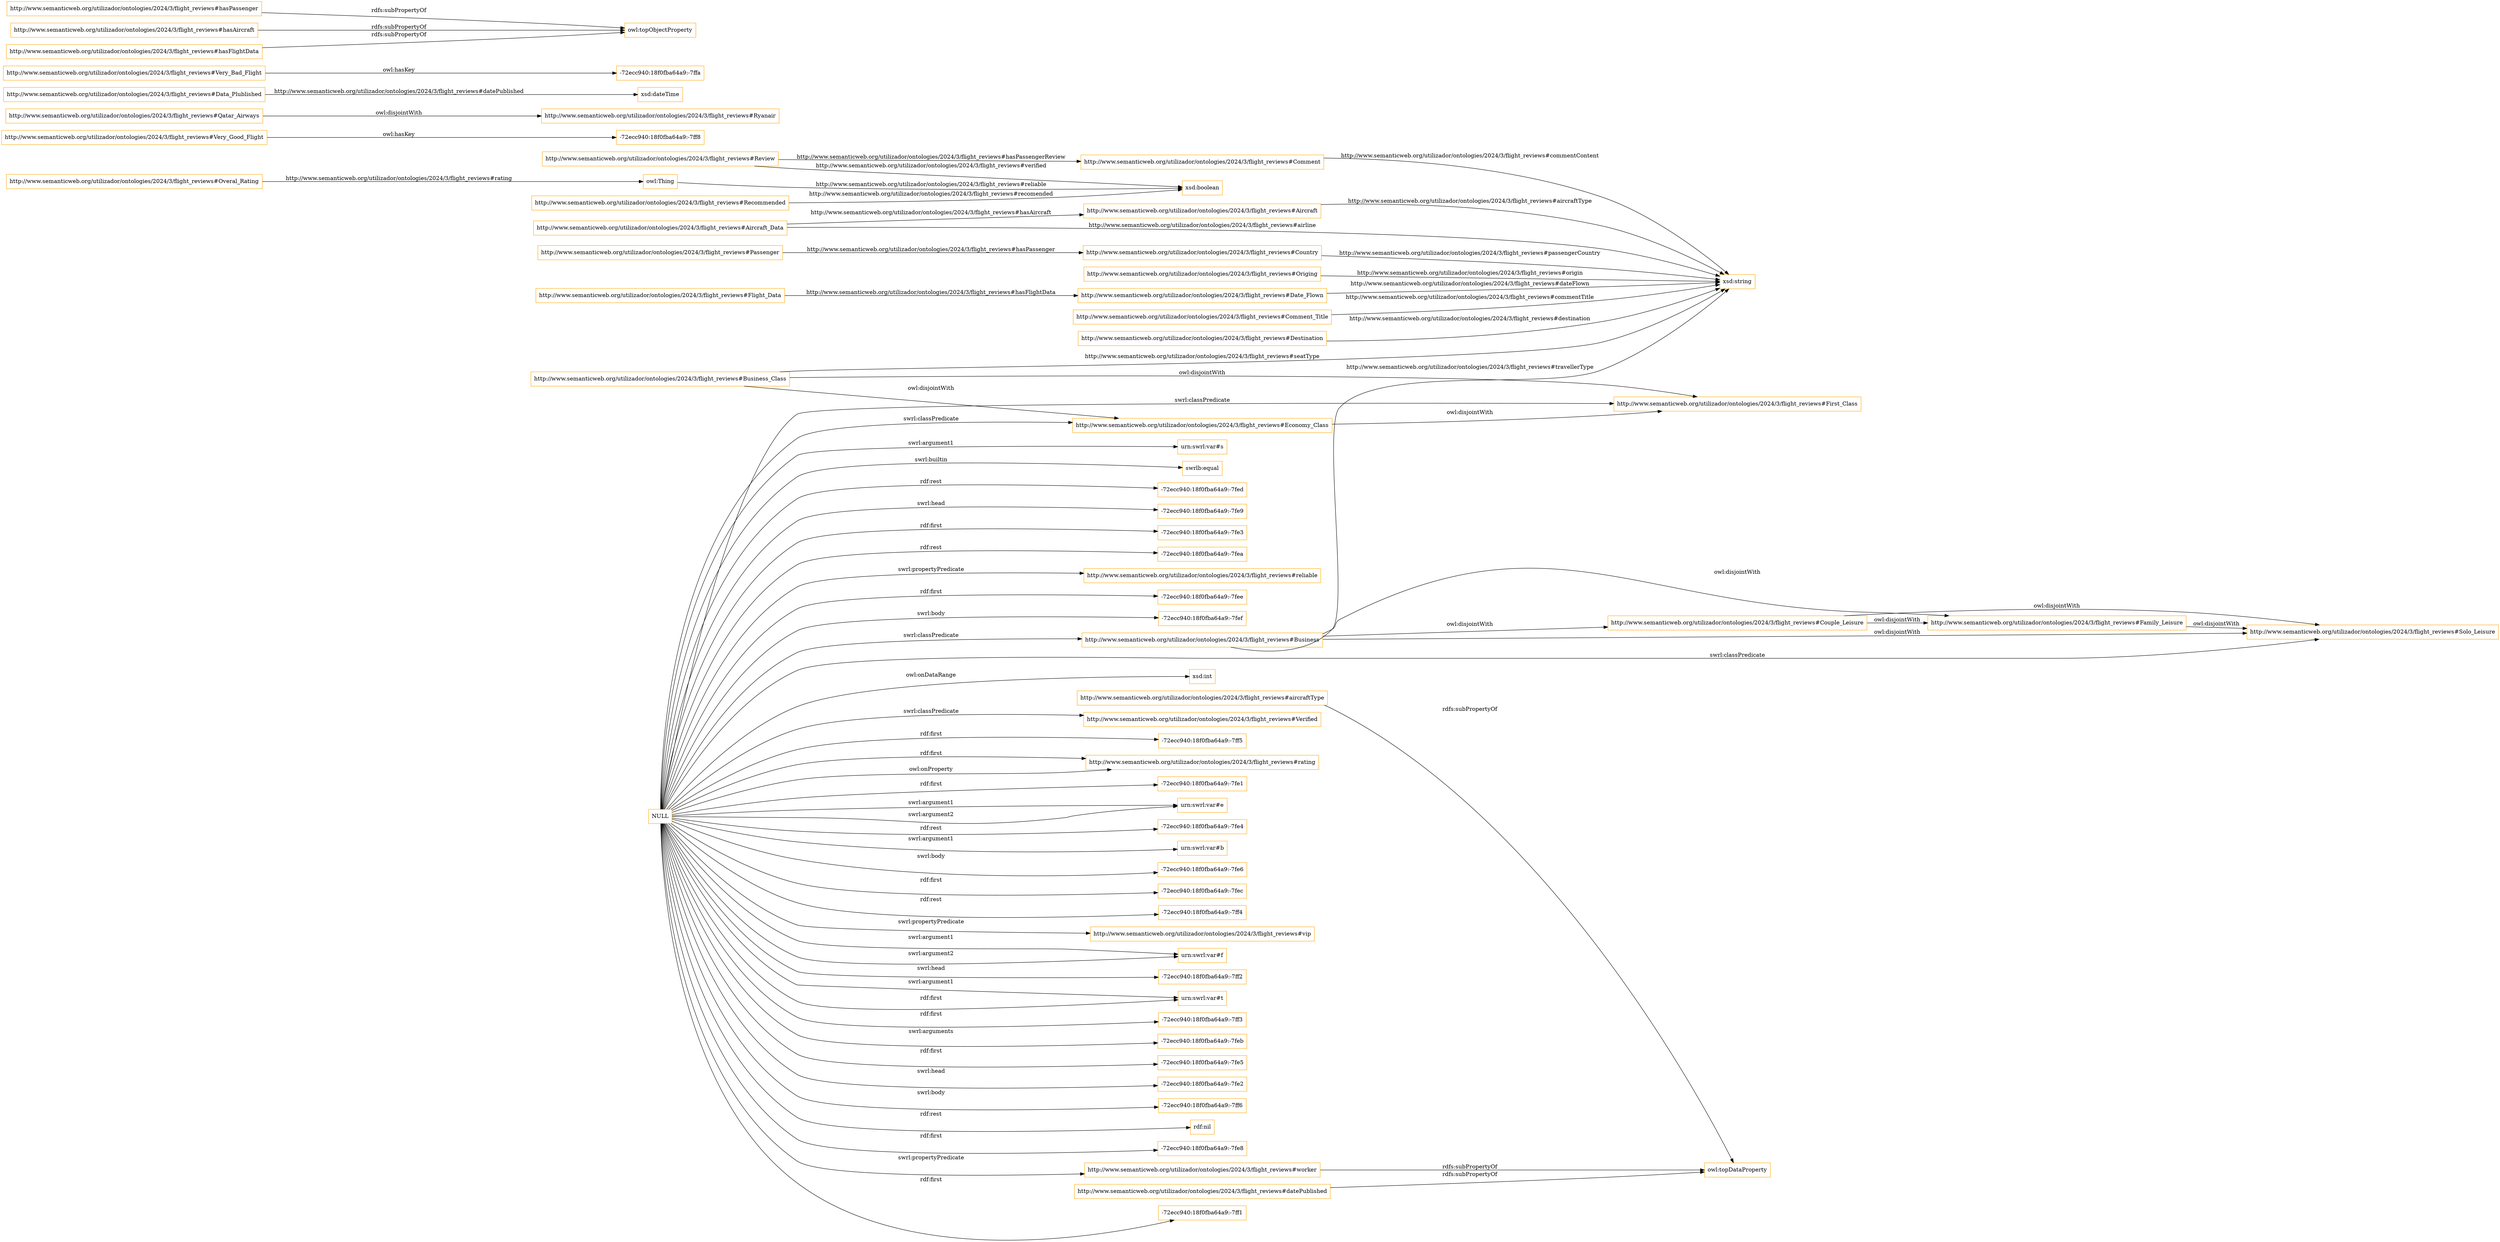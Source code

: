 digraph ar2dtool_diagram { 
rankdir=LR;
size="1501"
node [shape = rectangle, color="orange"]; "http://www.semanticweb.org/utilizador/ontologies/2024/3/flight_reviews#Overal_Rating" "http://www.semanticweb.org/utilizador/ontologies/2024/3/flight_reviews#Business" "http://www.semanticweb.org/utilizador/ontologies/2024/3/flight_reviews#Aircraft_Data" "http://www.semanticweb.org/utilizador/ontologies/2024/3/flight_reviews#Couple_Leisure" "http://www.semanticweb.org/utilizador/ontologies/2024/3/flight_reviews#Very_Good_Flight" "http://www.semanticweb.org/utilizador/ontologies/2024/3/flight_reviews#Review" "http://www.semanticweb.org/utilizador/ontologies/2024/3/flight_reviews#Ryanair" "http://www.semanticweb.org/utilizador/ontologies/2024/3/flight_reviews#Economy_Class" "http://www.semanticweb.org/utilizador/ontologies/2024/3/flight_reviews#Data_Plublished" "http://www.semanticweb.org/utilizador/ontologies/2024/3/flight_reviews#Country" "http://www.semanticweb.org/utilizador/ontologies/2024/3/flight_reviews#Comment" "http://www.semanticweb.org/utilizador/ontologies/2024/3/flight_reviews#Family_Leisure" "http://www.semanticweb.org/utilizador/ontologies/2024/3/flight_reviews#Flight_Data" "http://www.semanticweb.org/utilizador/ontologies/2024/3/flight_reviews#Date_Flown" "http://www.semanticweb.org/utilizador/ontologies/2024/3/flight_reviews#Solo_Leisure" "http://www.semanticweb.org/utilizador/ontologies/2024/3/flight_reviews#First_Class" "http://www.semanticweb.org/utilizador/ontologies/2024/3/flight_reviews#Verified" "http://www.semanticweb.org/utilizador/ontologies/2024/3/flight_reviews#Origing" "http://www.semanticweb.org/utilizador/ontologies/2024/3/flight_reviews#Business_Class" "http://www.semanticweb.org/utilizador/ontologies/2024/3/flight_reviews#Very_Bad_Flight" "http://www.semanticweb.org/utilizador/ontologies/2024/3/flight_reviews#Comment_Title" "http://www.semanticweb.org/utilizador/ontologies/2024/3/flight_reviews#Recommended" "http://www.semanticweb.org/utilizador/ontologies/2024/3/flight_reviews#Destination" "http://www.semanticweb.org/utilizador/ontologies/2024/3/flight_reviews#Passenger" "http://www.semanticweb.org/utilizador/ontologies/2024/3/flight_reviews#Qatar_Airways" "http://www.semanticweb.org/utilizador/ontologies/2024/3/flight_reviews#Aircraft" ; /*classes style*/
	"NULL" -> "-72ecc940:18f0fba64a9:-7ff5" [ label = "rdf:first" ];
	"NULL" -> "http://www.semanticweb.org/utilizador/ontologies/2024/3/flight_reviews#rating" [ label = "rdf:first" ];
	"NULL" -> "-72ecc940:18f0fba64a9:-7fe1" [ label = "rdf:first" ];
	"NULL" -> "urn:swrl:var#e" [ label = "swrl:argument1" ];
	"NULL" -> "-72ecc940:18f0fba64a9:-7fe4" [ label = "rdf:rest" ];
	"NULL" -> "urn:swrl:var#b" [ label = "swrl:argument1" ];
	"NULL" -> "-72ecc940:18f0fba64a9:-7fe6" [ label = "swrl:body" ];
	"NULL" -> "-72ecc940:18f0fba64a9:-7fec" [ label = "rdf:first" ];
	"NULL" -> "-72ecc940:18f0fba64a9:-7ff4" [ label = "rdf:rest" ];
	"NULL" -> "http://www.semanticweb.org/utilizador/ontologies/2024/3/flight_reviews#vip" [ label = "swrl:propertyPredicate" ];
	"NULL" -> "http://www.semanticweb.org/utilizador/ontologies/2024/3/flight_reviews#Verified" [ label = "swrl:classPredicate" ];
	"NULL" -> "urn:swrl:var#f" [ label = "swrl:argument1" ];
	"NULL" -> "urn:swrl:var#f" [ label = "swrl:argument2" ];
	"NULL" -> "-72ecc940:18f0fba64a9:-7ff2" [ label = "swrl:head" ];
	"NULL" -> "urn:swrl:var#t" [ label = "swrl:argument1" ];
	"NULL" -> "-72ecc940:18f0fba64a9:-7ff3" [ label = "rdf:first" ];
	"NULL" -> "-72ecc940:18f0fba64a9:-7feb" [ label = "swrl:arguments" ];
	"NULL" -> "http://www.semanticweb.org/utilizador/ontologies/2024/3/flight_reviews#Economy_Class" [ label = "swrl:classPredicate" ];
	"NULL" -> "urn:swrl:var#e" [ label = "swrl:argument2" ];
	"NULL" -> "http://www.semanticweb.org/utilizador/ontologies/2024/3/flight_reviews#First_Class" [ label = "swrl:classPredicate" ];
	"NULL" -> "-72ecc940:18f0fba64a9:-7fe5" [ label = "rdf:first" ];
	"NULL" -> "-72ecc940:18f0fba64a9:-7fe2" [ label = "swrl:head" ];
	"NULL" -> "-72ecc940:18f0fba64a9:-7ff6" [ label = "swrl:body" ];
	"NULL" -> "rdf:nil" [ label = "rdf:rest" ];
	"NULL" -> "-72ecc940:18f0fba64a9:-7fe8" [ label = "rdf:first" ];
	"NULL" -> "http://www.semanticweb.org/utilizador/ontologies/2024/3/flight_reviews#Solo_Leisure" [ label = "swrl:classPredicate" ];
	"NULL" -> "http://www.semanticweb.org/utilizador/ontologies/2024/3/flight_reviews#rating" [ label = "owl:onProperty" ];
	"NULL" -> "-72ecc940:18f0fba64a9:-7ff1" [ label = "rdf:first" ];
	"NULL" -> "urn:swrl:var#s" [ label = "swrl:argument1" ];
	"NULL" -> "swrlb:equal" [ label = "swrl:builtin" ];
	"NULL" -> "urn:swrl:var#t" [ label = "rdf:first" ];
	"NULL" -> "-72ecc940:18f0fba64a9:-7fed" [ label = "rdf:rest" ];
	"NULL" -> "http://www.semanticweb.org/utilizador/ontologies/2024/3/flight_reviews#Business" [ label = "swrl:classPredicate" ];
	"NULL" -> "-72ecc940:18f0fba64a9:-7fe9" [ label = "swrl:head" ];
	"NULL" -> "-72ecc940:18f0fba64a9:-7fe3" [ label = "rdf:first" ];
	"NULL" -> "-72ecc940:18f0fba64a9:-7fea" [ label = "rdf:rest" ];
	"NULL" -> "http://www.semanticweb.org/utilizador/ontologies/2024/3/flight_reviews#reliable" [ label = "swrl:propertyPredicate" ];
	"NULL" -> "-72ecc940:18f0fba64a9:-7fee" [ label = "rdf:first" ];
	"NULL" -> "-72ecc940:18f0fba64a9:-7fef" [ label = "swrl:body" ];
	"NULL" -> "http://www.semanticweb.org/utilizador/ontologies/2024/3/flight_reviews#worker" [ label = "swrl:propertyPredicate" ];
	"NULL" -> "xsd:int" [ label = "owl:onDataRange" ];
	"http://www.semanticweb.org/utilizador/ontologies/2024/3/flight_reviews#Business" -> "http://www.semanticweb.org/utilizador/ontologies/2024/3/flight_reviews#Solo_Leisure" [ label = "owl:disjointWith" ];
	"http://www.semanticweb.org/utilizador/ontologies/2024/3/flight_reviews#Business" -> "http://www.semanticweb.org/utilizador/ontologies/2024/3/flight_reviews#Family_Leisure" [ label = "owl:disjointWith" ];
	"http://www.semanticweb.org/utilizador/ontologies/2024/3/flight_reviews#Business" -> "http://www.semanticweb.org/utilizador/ontologies/2024/3/flight_reviews#Couple_Leisure" [ label = "owl:disjointWith" ];
	"http://www.semanticweb.org/utilizador/ontologies/2024/3/flight_reviews#hasPassenger" -> "owl:topObjectProperty" [ label = "rdfs:subPropertyOf" ];
	"http://www.semanticweb.org/utilizador/ontologies/2024/3/flight_reviews#Business_Class" -> "http://www.semanticweb.org/utilizador/ontologies/2024/3/flight_reviews#First_Class" [ label = "owl:disjointWith" ];
	"http://www.semanticweb.org/utilizador/ontologies/2024/3/flight_reviews#Business_Class" -> "http://www.semanticweb.org/utilizador/ontologies/2024/3/flight_reviews#Economy_Class" [ label = "owl:disjointWith" ];
	"http://www.semanticweb.org/utilizador/ontologies/2024/3/flight_reviews#Family_Leisure" -> "http://www.semanticweb.org/utilizador/ontologies/2024/3/flight_reviews#Solo_Leisure" [ label = "owl:disjointWith" ];
	"http://www.semanticweb.org/utilizador/ontologies/2024/3/flight_reviews#aircraftType" -> "owl:topDataProperty" [ label = "rdfs:subPropertyOf" ];
	"http://www.semanticweb.org/utilizador/ontologies/2024/3/flight_reviews#worker" -> "owl:topDataProperty" [ label = "rdfs:subPropertyOf" ];
	"http://www.semanticweb.org/utilizador/ontologies/2024/3/flight_reviews#Economy_Class" -> "http://www.semanticweb.org/utilizador/ontologies/2024/3/flight_reviews#First_Class" [ label = "owl:disjointWith" ];
	"http://www.semanticweb.org/utilizador/ontologies/2024/3/flight_reviews#Very_Good_Flight" -> "-72ecc940:18f0fba64a9:-7ff8" [ label = "owl:hasKey" ];
	"http://www.semanticweb.org/utilizador/ontologies/2024/3/flight_reviews#hasAircraft" -> "owl:topObjectProperty" [ label = "rdfs:subPropertyOf" ];
	"http://www.semanticweb.org/utilizador/ontologies/2024/3/flight_reviews#Qatar_Airways" -> "http://www.semanticweb.org/utilizador/ontologies/2024/3/flight_reviews#Ryanair" [ label = "owl:disjointWith" ];
	"http://www.semanticweb.org/utilizador/ontologies/2024/3/flight_reviews#Couple_Leisure" -> "http://www.semanticweb.org/utilizador/ontologies/2024/3/flight_reviews#Solo_Leisure" [ label = "owl:disjointWith" ];
	"http://www.semanticweb.org/utilizador/ontologies/2024/3/flight_reviews#Couple_Leisure" -> "http://www.semanticweb.org/utilizador/ontologies/2024/3/flight_reviews#Family_Leisure" [ label = "owl:disjointWith" ];
	"http://www.semanticweb.org/utilizador/ontologies/2024/3/flight_reviews#datePublished" -> "owl:topDataProperty" [ label = "rdfs:subPropertyOf" ];
	"http://www.semanticweb.org/utilizador/ontologies/2024/3/flight_reviews#hasFlightData" -> "owl:topObjectProperty" [ label = "rdfs:subPropertyOf" ];
	"http://www.semanticweb.org/utilizador/ontologies/2024/3/flight_reviews#Very_Bad_Flight" -> "-72ecc940:18f0fba64a9:-7ffa" [ label = "owl:hasKey" ];
	"http://www.semanticweb.org/utilizador/ontologies/2024/3/flight_reviews#Data_Plublished" -> "xsd:dateTime" [ label = "http://www.semanticweb.org/utilizador/ontologies/2024/3/flight_reviews#datePublished" ];
	"http://www.semanticweb.org/utilizador/ontologies/2024/3/flight_reviews#Origing" -> "xsd:string" [ label = "http://www.semanticweb.org/utilizador/ontologies/2024/3/flight_reviews#origin" ];
	"owl:Thing" -> "xsd:boolean" [ label = "http://www.semanticweb.org/utilizador/ontologies/2024/3/flight_reviews#reliable" ];
	"http://www.semanticweb.org/utilizador/ontologies/2024/3/flight_reviews#Aircraft_Data" -> "http://www.semanticweb.org/utilizador/ontologies/2024/3/flight_reviews#Aircraft" [ label = "http://www.semanticweb.org/utilizador/ontologies/2024/3/flight_reviews#hasAircraft" ];
	"http://www.semanticweb.org/utilizador/ontologies/2024/3/flight_reviews#Destination" -> "xsd:string" [ label = "http://www.semanticweb.org/utilizador/ontologies/2024/3/flight_reviews#destination" ];
	"http://www.semanticweb.org/utilizador/ontologies/2024/3/flight_reviews#Business" -> "xsd:string" [ label = "http://www.semanticweb.org/utilizador/ontologies/2024/3/flight_reviews#travellerType" ];
	"http://www.semanticweb.org/utilizador/ontologies/2024/3/flight_reviews#Passenger" -> "http://www.semanticweb.org/utilizador/ontologies/2024/3/flight_reviews#Country" [ label = "http://www.semanticweb.org/utilizador/ontologies/2024/3/flight_reviews#hasPassenger" ];
	"http://www.semanticweb.org/utilizador/ontologies/2024/3/flight_reviews#Aircraft" -> "xsd:string" [ label = "http://www.semanticweb.org/utilizador/ontologies/2024/3/flight_reviews#aircraftType" ];
	"http://www.semanticweb.org/utilizador/ontologies/2024/3/flight_reviews#Recommended" -> "xsd:boolean" [ label = "http://www.semanticweb.org/utilizador/ontologies/2024/3/flight_reviews#recomended" ];
	"http://www.semanticweb.org/utilizador/ontologies/2024/3/flight_reviews#Business_Class" -> "xsd:string" [ label = "http://www.semanticweb.org/utilizador/ontologies/2024/3/flight_reviews#seatType" ];
	"http://www.semanticweb.org/utilizador/ontologies/2024/3/flight_reviews#Review" -> "xsd:boolean" [ label = "http://www.semanticweb.org/utilizador/ontologies/2024/3/flight_reviews#verified" ];
	"http://www.semanticweb.org/utilizador/ontologies/2024/3/flight_reviews#Country" -> "xsd:string" [ label = "http://www.semanticweb.org/utilizador/ontologies/2024/3/flight_reviews#passengerCountry" ];
	"http://www.semanticweb.org/utilizador/ontologies/2024/3/flight_reviews#Review" -> "http://www.semanticweb.org/utilizador/ontologies/2024/3/flight_reviews#Comment" [ label = "http://www.semanticweb.org/utilizador/ontologies/2024/3/flight_reviews#hasPassengerReview" ];
	"http://www.semanticweb.org/utilizador/ontologies/2024/3/flight_reviews#Overal_Rating" -> "owl:Thing" [ label = "http://www.semanticweb.org/utilizador/ontologies/2024/3/flight_reviews#rating" ];
	"http://www.semanticweb.org/utilizador/ontologies/2024/3/flight_reviews#Comment" -> "xsd:string" [ label = "http://www.semanticweb.org/utilizador/ontologies/2024/3/flight_reviews#commentContent" ];
	"http://www.semanticweb.org/utilizador/ontologies/2024/3/flight_reviews#Comment_Title" -> "xsd:string" [ label = "http://www.semanticweb.org/utilizador/ontologies/2024/3/flight_reviews#commentTitle" ];
	"http://www.semanticweb.org/utilizador/ontologies/2024/3/flight_reviews#Aircraft_Data" -> "xsd:string" [ label = "http://www.semanticweb.org/utilizador/ontologies/2024/3/flight_reviews#airline" ];
	"http://www.semanticweb.org/utilizador/ontologies/2024/3/flight_reviews#Date_Flown" -> "xsd:string" [ label = "http://www.semanticweb.org/utilizador/ontologies/2024/3/flight_reviews#dateFlown" ];
	"http://www.semanticweb.org/utilizador/ontologies/2024/3/flight_reviews#Flight_Data" -> "http://www.semanticweb.org/utilizador/ontologies/2024/3/flight_reviews#Date_Flown" [ label = "http://www.semanticweb.org/utilizador/ontologies/2024/3/flight_reviews#hasFlightData" ];

}
